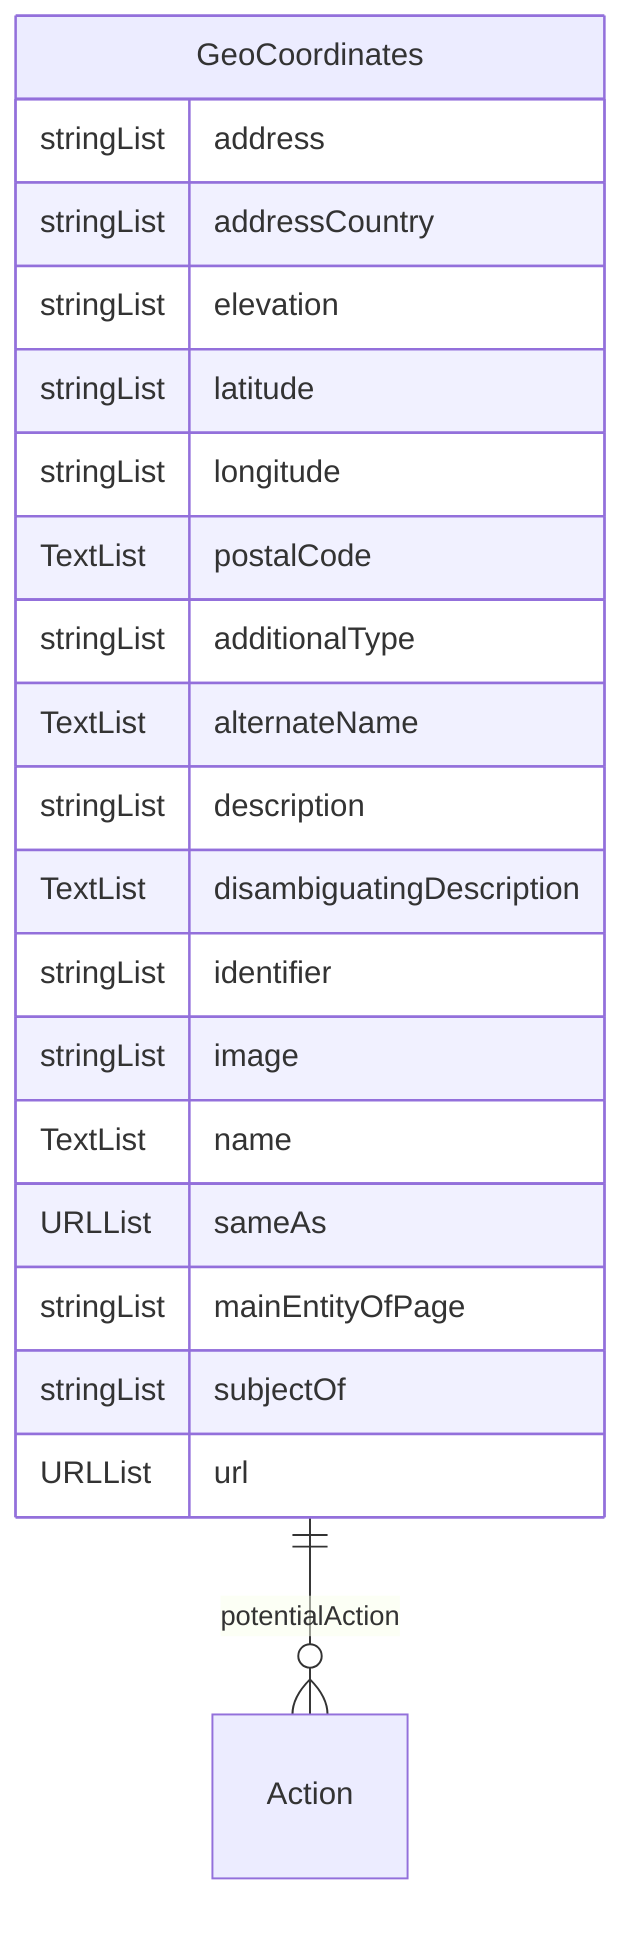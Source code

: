 erDiagram
GeoCoordinates {
    stringList address  
    stringList addressCountry  
    stringList elevation  
    stringList latitude  
    stringList longitude  
    TextList postalCode  
    stringList additionalType  
    TextList alternateName  
    stringList description  
    TextList disambiguatingDescription  
    stringList identifier  
    stringList image  
    TextList name  
    URLList sameAs  
    stringList mainEntityOfPage  
    stringList subjectOf  
    URLList url  
}

GeoCoordinates ||--}o Action : "potentialAction"